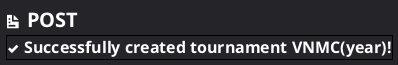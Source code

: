 @startsalt mappool
	<style>
		saltDiagram {
			BackgroundColor #242429
		}
	</style>
	{
		= <color:#ffffff><&document> POST
		{+
			== <color:#ffffff><&check> Successfully created tournament VNMC(year)!
		}
	}
@endsalt
